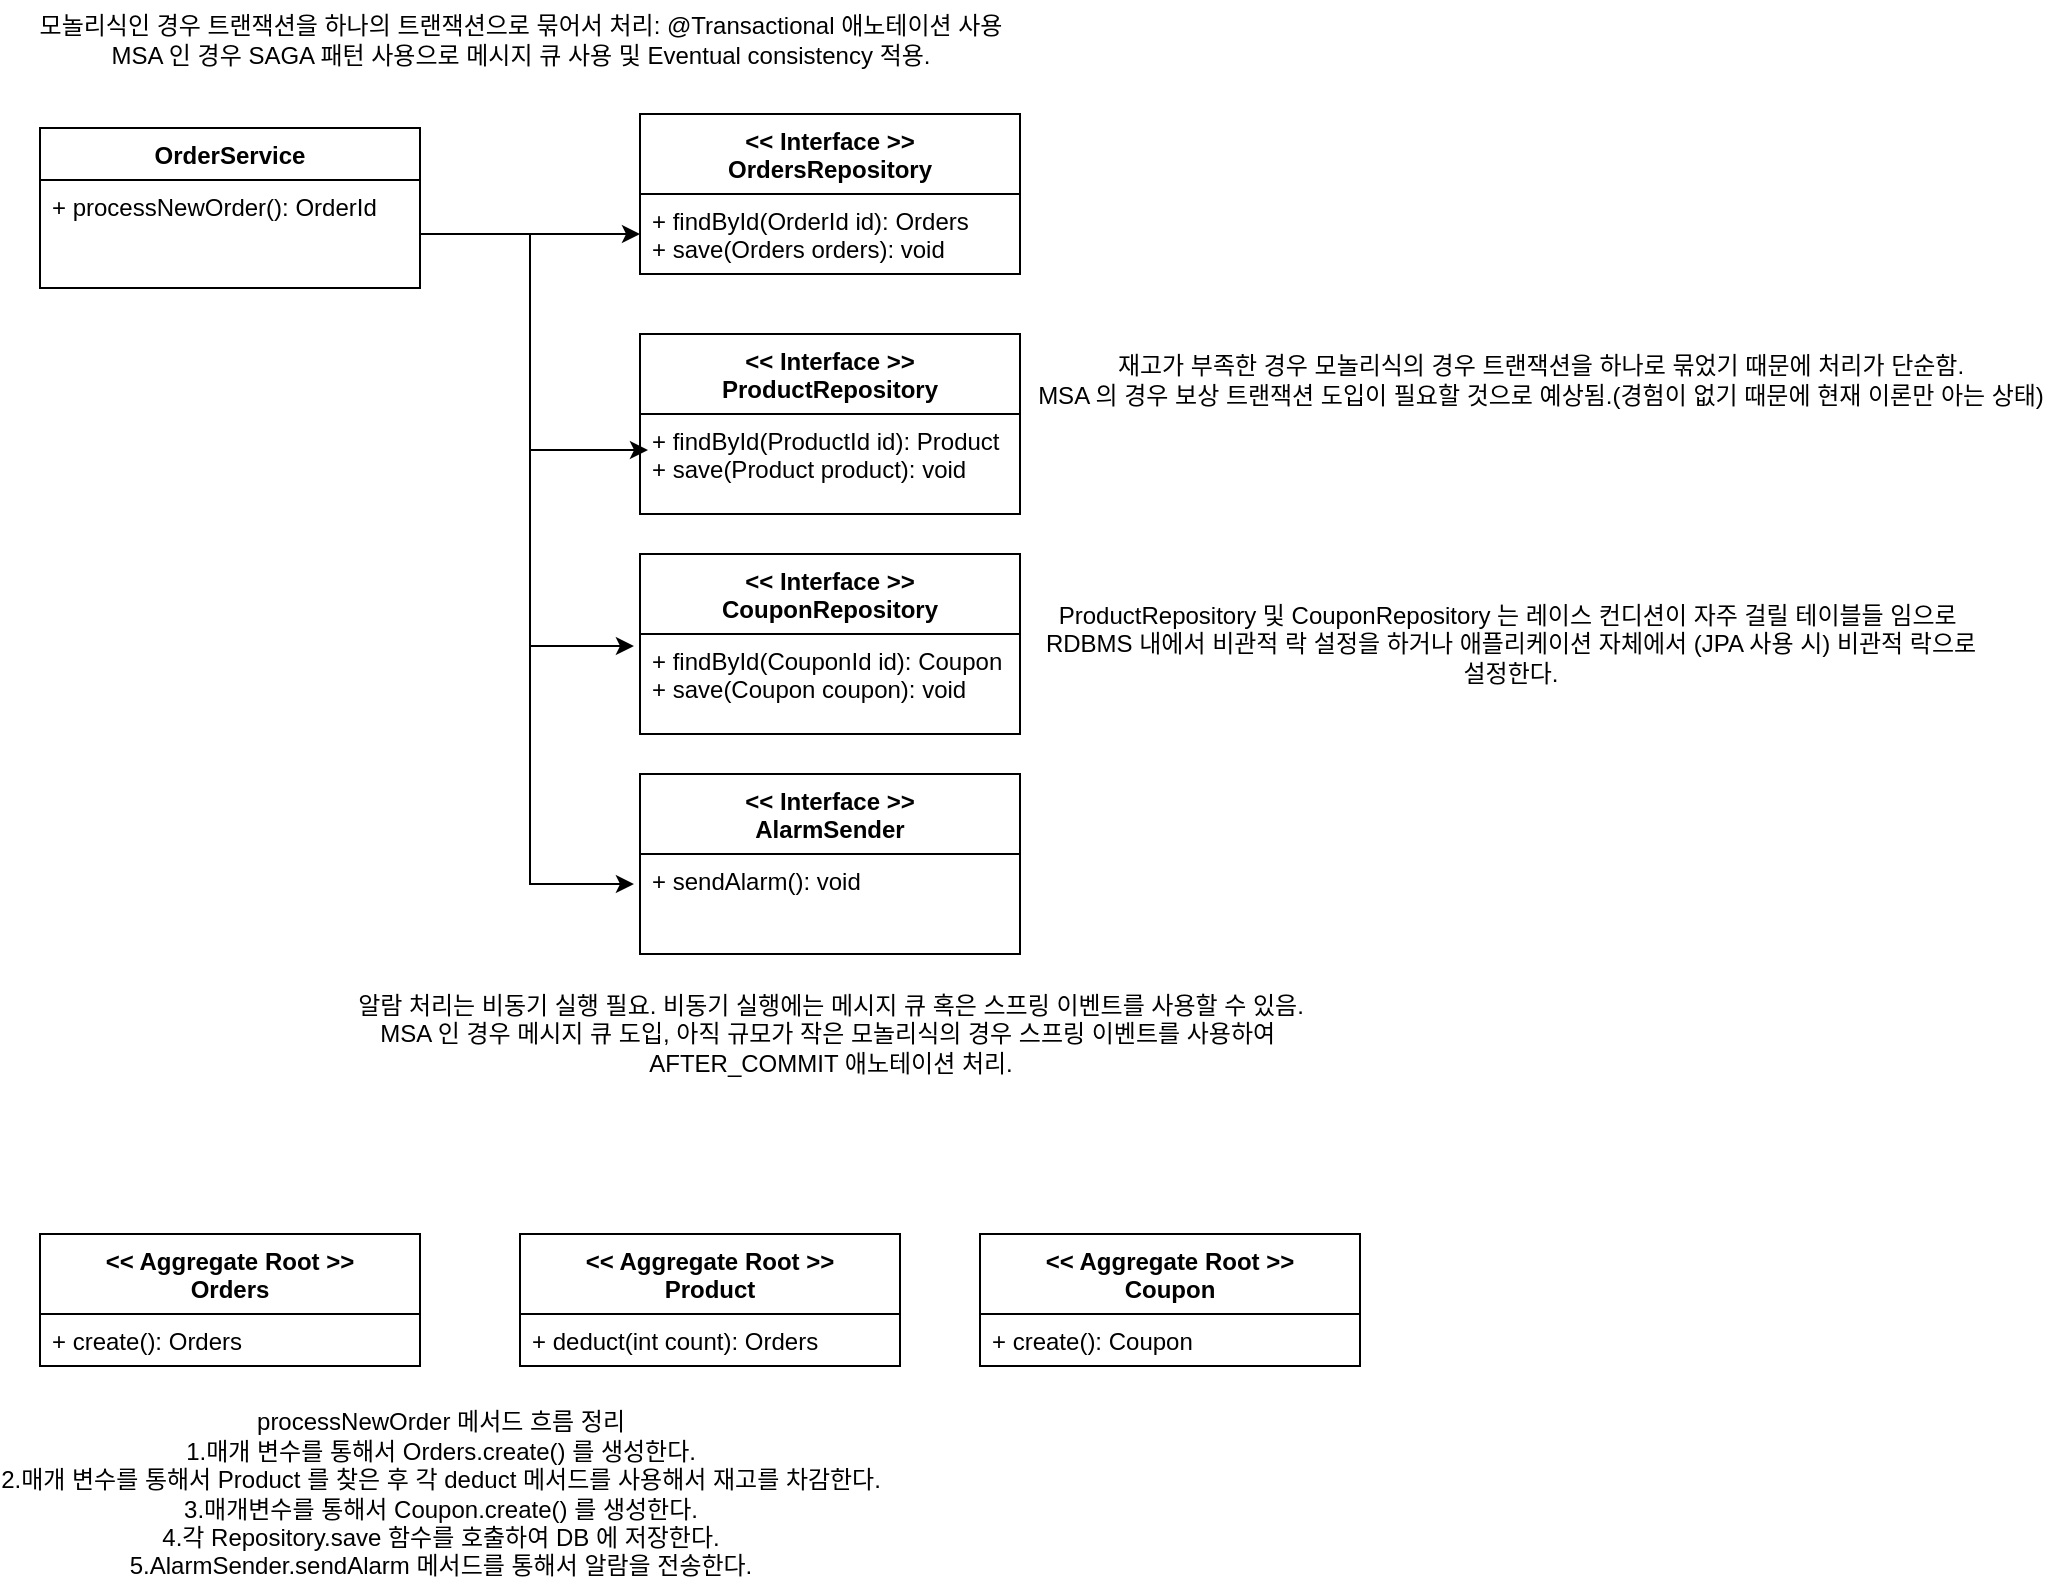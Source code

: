 <mxfile version="27.0.9">
  <diagram name="Page-1" id="SRrnxfF_BOjfW6Vjj3Za">
    <mxGraphModel dx="1216" dy="901" grid="1" gridSize="10" guides="1" tooltips="1" connect="1" arrows="1" fold="1" page="1" pageScale="1" pageWidth="850" pageHeight="1100" math="0" shadow="0">
      <root>
        <mxCell id="0" />
        <mxCell id="1" parent="0" />
        <mxCell id="2HzOCGtHsC_ALIlkOP-m-2" value="OrderService" style="swimlane;fontStyle=1;align=center;verticalAlign=top;childLayout=stackLayout;horizontal=1;startSize=26;horizontalStack=0;resizeParent=1;resizeParentMax=0;resizeLast=0;collapsible=1;marginBottom=0;whiteSpace=wrap;html=1;" vertex="1" parent="1">
          <mxGeometry x="70" y="197" width="190" height="80" as="geometry" />
        </mxCell>
        <mxCell id="2HzOCGtHsC_ALIlkOP-m-5" value="+ processNewOrder(): OrderId" style="text;strokeColor=none;fillColor=none;align=left;verticalAlign=top;spacingLeft=4;spacingRight=4;overflow=hidden;rotatable=0;points=[[0,0.5],[1,0.5]];portConstraint=eastwest;whiteSpace=wrap;html=1;" vertex="1" parent="2HzOCGtHsC_ALIlkOP-m-2">
          <mxGeometry y="26" width="190" height="54" as="geometry" />
        </mxCell>
        <mxCell id="2HzOCGtHsC_ALIlkOP-m-9" value="&lt;div&gt;&amp;lt;&amp;lt; Aggregate Root &amp;gt;&amp;gt;&lt;/div&gt;Orders" style="swimlane;fontStyle=1;align=center;verticalAlign=top;childLayout=stackLayout;horizontal=1;startSize=40;horizontalStack=0;resizeParent=1;resizeParentMax=0;resizeLast=0;collapsible=1;marginBottom=0;whiteSpace=wrap;html=1;" vertex="1" parent="1">
          <mxGeometry x="70" y="750" width="190" height="66" as="geometry" />
        </mxCell>
        <mxCell id="2HzOCGtHsC_ALIlkOP-m-10" value="+ create(): Orders" style="text;strokeColor=none;fillColor=none;align=left;verticalAlign=top;spacingLeft=4;spacingRight=4;overflow=hidden;rotatable=0;points=[[0,0.5],[1,0.5]];portConstraint=eastwest;whiteSpace=wrap;html=1;" vertex="1" parent="2HzOCGtHsC_ALIlkOP-m-9">
          <mxGeometry y="40" width="190" height="26" as="geometry" />
        </mxCell>
        <mxCell id="2HzOCGtHsC_ALIlkOP-m-11" value="&lt;div&gt;&amp;lt;&amp;lt; Interface &amp;gt;&amp;gt;&lt;/div&gt;&lt;div&gt;OrdersRepository&lt;/div&gt;" style="swimlane;fontStyle=1;align=center;verticalAlign=top;childLayout=stackLayout;horizontal=1;startSize=40;horizontalStack=0;resizeParent=1;resizeParentMax=0;resizeLast=0;collapsible=1;marginBottom=0;whiteSpace=wrap;html=1;" vertex="1" parent="1">
          <mxGeometry x="370" y="190" width="190" height="80" as="geometry" />
        </mxCell>
        <mxCell id="2HzOCGtHsC_ALIlkOP-m-12" value="&lt;div&gt;+ findById(OrderId id): Orders&lt;/div&gt;+ save(Orders orders): void" style="text;strokeColor=none;fillColor=none;align=left;verticalAlign=top;spacingLeft=4;spacingRight=4;overflow=hidden;rotatable=0;points=[[0,0.5],[1,0.5]];portConstraint=eastwest;whiteSpace=wrap;html=1;" vertex="1" parent="2HzOCGtHsC_ALIlkOP-m-11">
          <mxGeometry y="40" width="190" height="40" as="geometry" />
        </mxCell>
        <mxCell id="2HzOCGtHsC_ALIlkOP-m-13" value="&lt;div&gt;&amp;lt;&amp;lt; Interface &amp;gt;&amp;gt;&lt;/div&gt;&lt;div&gt;ProductRepository&lt;/div&gt;" style="swimlane;fontStyle=1;align=center;verticalAlign=top;childLayout=stackLayout;horizontal=1;startSize=40;horizontalStack=0;resizeParent=1;resizeParentMax=0;resizeLast=0;collapsible=1;marginBottom=0;whiteSpace=wrap;html=1;" vertex="1" parent="1">
          <mxGeometry x="370" y="300" width="190" height="90" as="geometry" />
        </mxCell>
        <mxCell id="2HzOCGtHsC_ALIlkOP-m-14" value="&lt;div&gt;+ findById(ProductId id): Product&lt;/div&gt;+ save(Product product): void" style="text;strokeColor=none;fillColor=none;align=left;verticalAlign=top;spacingLeft=4;spacingRight=4;overflow=hidden;rotatable=0;points=[[0,0.5],[1,0.5]];portConstraint=eastwest;whiteSpace=wrap;html=1;" vertex="1" parent="2HzOCGtHsC_ALIlkOP-m-13">
          <mxGeometry y="40" width="190" height="50" as="geometry" />
        </mxCell>
        <mxCell id="2HzOCGtHsC_ALIlkOP-m-15" value="&lt;div&gt;&amp;lt;&amp;lt; Interface &amp;gt;&amp;gt;&lt;/div&gt;&lt;div&gt;CouponRepository&lt;/div&gt;" style="swimlane;fontStyle=1;align=center;verticalAlign=top;childLayout=stackLayout;horizontal=1;startSize=40;horizontalStack=0;resizeParent=1;resizeParentMax=0;resizeLast=0;collapsible=1;marginBottom=0;whiteSpace=wrap;html=1;" vertex="1" parent="1">
          <mxGeometry x="370" y="410" width="190" height="90" as="geometry" />
        </mxCell>
        <mxCell id="2HzOCGtHsC_ALIlkOP-m-16" value="&lt;div&gt;+ findById(CouponId id): Coupon&lt;/div&gt;+ save(Coupon coupon): void" style="text;strokeColor=none;fillColor=none;align=left;verticalAlign=top;spacingLeft=4;spacingRight=4;overflow=hidden;rotatable=0;points=[[0,0.5],[1,0.5]];portConstraint=eastwest;whiteSpace=wrap;html=1;" vertex="1" parent="2HzOCGtHsC_ALIlkOP-m-15">
          <mxGeometry y="40" width="190" height="50" as="geometry" />
        </mxCell>
        <mxCell id="2HzOCGtHsC_ALIlkOP-m-18" value="" style="edgeStyle=orthogonalEdgeStyle;rounded=0;orthogonalLoop=1;jettySize=auto;html=1;" edge="1" parent="1" source="2HzOCGtHsC_ALIlkOP-m-5" target="2HzOCGtHsC_ALIlkOP-m-12">
          <mxGeometry relative="1" as="geometry" />
        </mxCell>
        <mxCell id="2HzOCGtHsC_ALIlkOP-m-19" style="edgeStyle=orthogonalEdgeStyle;rounded=0;orthogonalLoop=1;jettySize=auto;html=1;entryX=0.021;entryY=0.36;entryDx=0;entryDy=0;entryPerimeter=0;" edge="1" parent="1" source="2HzOCGtHsC_ALIlkOP-m-5" target="2HzOCGtHsC_ALIlkOP-m-14">
          <mxGeometry relative="1" as="geometry" />
        </mxCell>
        <mxCell id="2HzOCGtHsC_ALIlkOP-m-20" style="edgeStyle=orthogonalEdgeStyle;rounded=0;orthogonalLoop=1;jettySize=auto;html=1;entryX=-0.016;entryY=0.12;entryDx=0;entryDy=0;entryPerimeter=0;" edge="1" parent="1" source="2HzOCGtHsC_ALIlkOP-m-5" target="2HzOCGtHsC_ALIlkOP-m-16">
          <mxGeometry relative="1" as="geometry" />
        </mxCell>
        <mxCell id="2HzOCGtHsC_ALIlkOP-m-21" value="&lt;div&gt;&amp;lt;&amp;lt; Aggregate Root &amp;gt;&amp;gt;&lt;/div&gt;Product" style="swimlane;fontStyle=1;align=center;verticalAlign=top;childLayout=stackLayout;horizontal=1;startSize=40;horizontalStack=0;resizeParent=1;resizeParentMax=0;resizeLast=0;collapsible=1;marginBottom=0;whiteSpace=wrap;html=1;" vertex="1" parent="1">
          <mxGeometry x="310" y="750" width="190" height="66" as="geometry" />
        </mxCell>
        <mxCell id="2HzOCGtHsC_ALIlkOP-m-22" value="+ deduct(int count): Orders" style="text;strokeColor=none;fillColor=none;align=left;verticalAlign=top;spacingLeft=4;spacingRight=4;overflow=hidden;rotatable=0;points=[[0,0.5],[1,0.5]];portConstraint=eastwest;whiteSpace=wrap;html=1;" vertex="1" parent="2HzOCGtHsC_ALIlkOP-m-21">
          <mxGeometry y="40" width="190" height="26" as="geometry" />
        </mxCell>
        <mxCell id="2HzOCGtHsC_ALIlkOP-m-25" value="&lt;div&gt;&amp;lt;&amp;lt; Aggregate Root &amp;gt;&amp;gt;&lt;/div&gt;Coupon" style="swimlane;fontStyle=1;align=center;verticalAlign=top;childLayout=stackLayout;horizontal=1;startSize=40;horizontalStack=0;resizeParent=1;resizeParentMax=0;resizeLast=0;collapsible=1;marginBottom=0;whiteSpace=wrap;html=1;" vertex="1" parent="1">
          <mxGeometry x="540" y="750" width="190" height="66" as="geometry" />
        </mxCell>
        <mxCell id="2HzOCGtHsC_ALIlkOP-m-26" value="+ create(): Coupon" style="text;strokeColor=none;fillColor=none;align=left;verticalAlign=top;spacingLeft=4;spacingRight=4;overflow=hidden;rotatable=0;points=[[0,0.5],[1,0.5]];portConstraint=eastwest;whiteSpace=wrap;html=1;" vertex="1" parent="2HzOCGtHsC_ALIlkOP-m-25">
          <mxGeometry y="40" width="190" height="26" as="geometry" />
        </mxCell>
        <mxCell id="2HzOCGtHsC_ALIlkOP-m-27" value="&lt;div&gt;&amp;lt;&amp;lt; Interface &amp;gt;&amp;gt;&lt;/div&gt;&lt;div&gt;AlarmSender&lt;/div&gt;" style="swimlane;fontStyle=1;align=center;verticalAlign=top;childLayout=stackLayout;horizontal=1;startSize=40;horizontalStack=0;resizeParent=1;resizeParentMax=0;resizeLast=0;collapsible=1;marginBottom=0;whiteSpace=wrap;html=1;" vertex="1" parent="1">
          <mxGeometry x="370" y="520" width="190" height="90" as="geometry" />
        </mxCell>
        <mxCell id="2HzOCGtHsC_ALIlkOP-m-28" value="&lt;div&gt;+ sendAlarm(): void&lt;/div&gt;" style="text;strokeColor=none;fillColor=none;align=left;verticalAlign=top;spacingLeft=4;spacingRight=4;overflow=hidden;rotatable=0;points=[[0,0.5],[1,0.5]];portConstraint=eastwest;whiteSpace=wrap;html=1;" vertex="1" parent="2HzOCGtHsC_ALIlkOP-m-27">
          <mxGeometry y="40" width="190" height="50" as="geometry" />
        </mxCell>
        <mxCell id="2HzOCGtHsC_ALIlkOP-m-29" style="edgeStyle=orthogonalEdgeStyle;rounded=0;orthogonalLoop=1;jettySize=auto;html=1;entryX=-0.016;entryY=0.3;entryDx=0;entryDy=0;entryPerimeter=0;" edge="1" parent="1" source="2HzOCGtHsC_ALIlkOP-m-5" target="2HzOCGtHsC_ALIlkOP-m-28">
          <mxGeometry relative="1" as="geometry" />
        </mxCell>
        <mxCell id="2HzOCGtHsC_ALIlkOP-m-30" value="알람 처리는 비동기 실행 필요. 비동기 실행에는 메시지 큐 혹은 스프링 이벤트를 사용할 수 있음.&lt;div&gt;MSA 인 경우 메시지 큐 도입, 아직 규모가 작은 모놀리식의 경우 스프링 이벤트를 사용하여&amp;nbsp;&lt;/div&gt;&lt;div&gt;AFTER_COMMIT 애노테이션 처리.&lt;/div&gt;" style="text;html=1;align=center;verticalAlign=middle;resizable=0;points=[];autosize=1;strokeColor=none;fillColor=none;" vertex="1" parent="1">
          <mxGeometry x="230" y="620" width="470" height="60" as="geometry" />
        </mxCell>
        <mxCell id="2HzOCGtHsC_ALIlkOP-m-31" value="모놀리식인 경우 트랜잭션을 하나의 트랜잭션으로 묶어서 처리: @Transactional 애노테이션 사용&lt;div&gt;MSA 인 경우 SAGA 패턴 사용으로 메시지 큐 사용 및 Eventual consistency 적용.&lt;/div&gt;" style="text;html=1;align=center;verticalAlign=middle;resizable=0;points=[];autosize=1;strokeColor=none;fillColor=none;" vertex="1" parent="1">
          <mxGeometry x="70" y="133" width="480" height="40" as="geometry" />
        </mxCell>
        <mxCell id="2HzOCGtHsC_ALIlkOP-m-32" value="재고가 부족한 경우 모놀리식의 경우 트랜잭션을 하나로 묶었기 때문에 처리가 단순함.&lt;div&gt;MSA 의 경우 보상 트랜잭션 도입이 필요할 것으로 예상됨.(경험이 없기 때문에 현재 이론만 아는 상태)&lt;/div&gt;" style="text;html=1;align=center;verticalAlign=middle;resizable=0;points=[];autosize=1;strokeColor=none;fillColor=none;" vertex="1" parent="1">
          <mxGeometry x="570" y="303" width="500" height="40" as="geometry" />
        </mxCell>
        <mxCell id="2HzOCGtHsC_ALIlkOP-m-33" value="processNewOrder 메서드 흐름 정리&lt;div&gt;1.매개 변수를 통해서 Orders.create() 를 생성한다.&lt;/div&gt;&lt;div&gt;2.매개 변수를 통해서 Product 를 찾은 후 각 deduct 메서드를 사용해서 재고를 차감한다.&lt;/div&gt;&lt;div&gt;3.매개변수를 통해서 Coupon.create() 를 생성한다.&lt;/div&gt;&lt;div&gt;4.각 Repository.save 함수를 호출하여 DB 에 저장한다.&lt;/div&gt;&lt;div&gt;5.AlarmSender.sendAlarm 메서드를 통해서 알람을 전송한다.&lt;/div&gt;" style="text;html=1;align=center;verticalAlign=middle;resizable=0;points=[];autosize=1;strokeColor=none;fillColor=none;" vertex="1" parent="1">
          <mxGeometry x="50" y="830" width="440" height="100" as="geometry" />
        </mxCell>
        <mxCell id="2HzOCGtHsC_ALIlkOP-m-34" value="ProductRepository 및 CouponRepository 는 레이스 컨디션이 자주 걸릴 테이블들 임으로&amp;nbsp;&lt;div&gt;RDBMS 내에서 비관적 락 설정을 하거나 애플리케이션 자체에서 (JPA 사용 시) 비관적 락으로&lt;/div&gt;&lt;div&gt;설정한다.&lt;/div&gt;" style="text;html=1;align=center;verticalAlign=middle;resizable=0;points=[];autosize=1;strokeColor=none;fillColor=none;" vertex="1" parent="1">
          <mxGeometry x="570" y="425" width="470" height="60" as="geometry" />
        </mxCell>
      </root>
    </mxGraphModel>
  </diagram>
</mxfile>
